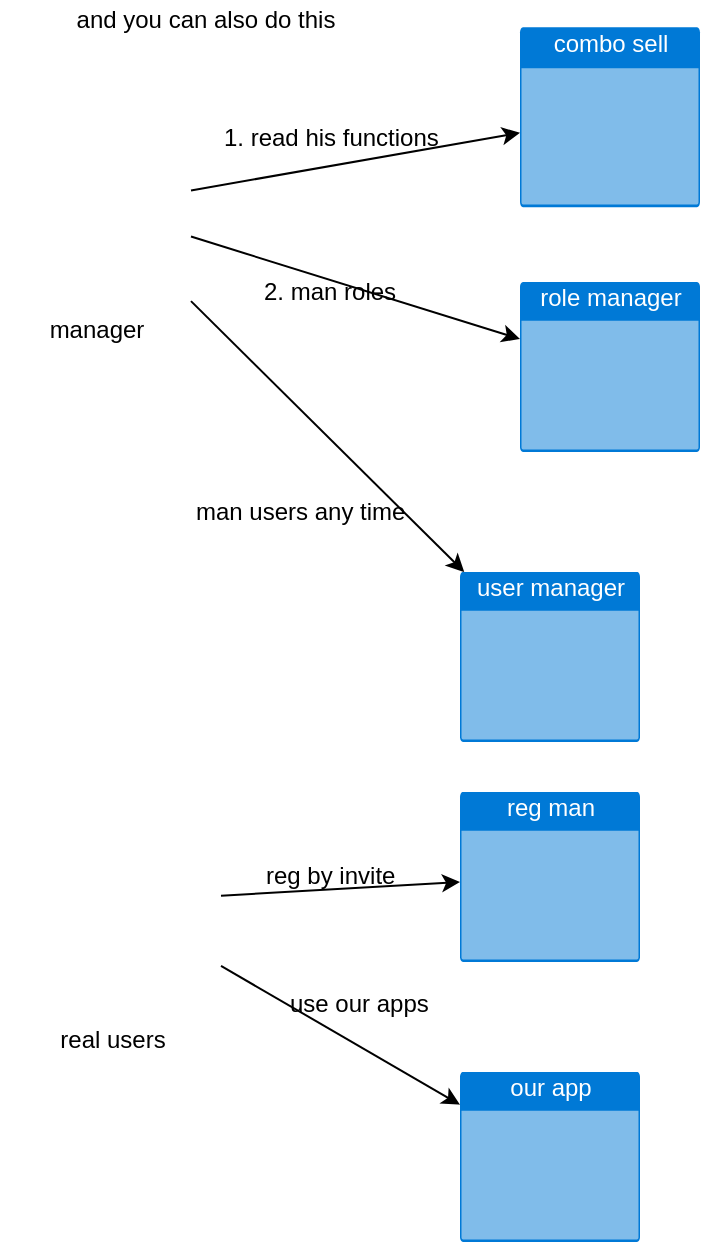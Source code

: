 <mxfile version="11.2.3" type="google" pages="1"><diagram id="wvJ6l8meMM1FJNYlkNcd" name="Page-1"><mxGraphModel dx="731" dy="390" grid="1" gridSize="10" guides="1" tooltips="1" connect="1" arrows="1" fold="1" page="1" pageScale="1" pageWidth="827" pageHeight="1169" math="0" shadow="0"><root><mxCell id="0"/><mxCell id="1" parent="0"/><mxCell id="s_UbjHlJoUrr3GWst9b7-1" value="and you can also do this" style="text;html=1;strokeColor=none;fillColor=none;align=center;verticalAlign=middle;whiteSpace=wrap;rounded=0;" vertex="1" parent="1"><mxGeometry x="128" y="104" width="190" height="20" as="geometry"/></mxCell><mxCell id="s_UbjHlJoUrr3GWst9b7-5" style="edgeStyle=none;rounded=0;orthogonalLoop=1;jettySize=auto;html=1;" edge="1" parent="1" source="s_UbjHlJoUrr3GWst9b7-15" target="s_UbjHlJoUrr3GWst9b7-13"><mxGeometry relative="1" as="geometry"><mxPoint x="199.868" y="244" as="sourcePoint"/></mxGeometry></mxCell><mxCell id="s_UbjHlJoUrr3GWst9b7-13" value="role manager" style="html=1;strokeColor=none;fillColor=#0079D6;labelPosition=center;verticalLabelPosition=middle;verticalAlign=top;align=center;fontSize=12;outlineConnect=0;spacingTop=-6;fontColor=#FFFFFF;shape=mxgraph.sitemap.page;" vertex="1" parent="1"><mxGeometry x="380" y="245" width="90" height="85" as="geometry"/></mxCell><mxCell id="s_UbjHlJoUrr3GWst9b7-17" style="rounded=0;orthogonalLoop=1;jettySize=auto;html=1;" edge="1" parent="1" source="s_UbjHlJoUrr3GWst9b7-15" target="s_UbjHlJoUrr3GWst9b7-16"><mxGeometry relative="1" as="geometry"/></mxCell><mxCell id="s_UbjHlJoUrr3GWst9b7-21" style="edgeStyle=none;rounded=0;orthogonalLoop=1;jettySize=auto;html=1;" edge="1" parent="1" source="s_UbjHlJoUrr3GWst9b7-15" target="s_UbjHlJoUrr3GWst9b7-20"><mxGeometry relative="1" as="geometry"/></mxCell><mxCell id="s_UbjHlJoUrr3GWst9b7-15" value="manager" style="shape=image;html=1;verticalAlign=top;verticalLabelPosition=bottom;labelBackgroundColor=#ffffff;imageAspect=0;aspect=fixed;image=https://cdn3.iconfinder.com/data/icons/emoticons-50/24/devil_emoticon_emoticons_emoji_emote-128.png" vertex="1" parent="1"><mxGeometry x="120.5" y="160" width="95" height="95" as="geometry"/></mxCell><mxCell id="s_UbjHlJoUrr3GWst9b7-16" value="combo sell" style="html=1;strokeColor=none;fillColor=#0079D6;labelPosition=center;verticalLabelPosition=middle;verticalAlign=top;align=center;fontSize=12;outlineConnect=0;spacingTop=-6;fontColor=#FFFFFF;shape=mxgraph.sitemap.page;" vertex="1" parent="1"><mxGeometry x="380" y="117.567" width="90" height="90" as="geometry"/></mxCell><mxCell id="s_UbjHlJoUrr3GWst9b7-18" value="1. read his functions" style="text;html=1;resizable=0;points=[];autosize=1;align=left;verticalAlign=top;spacingTop=-4;" vertex="1" parent="1"><mxGeometry x="230" y="162.5" width="120" height="10" as="geometry"/></mxCell><mxCell id="s_UbjHlJoUrr3GWst9b7-19" value="2. man roles" style="text;html=1;resizable=0;points=[];autosize=1;align=left;verticalAlign=top;spacingTop=-4;" vertex="1" parent="1"><mxGeometry x="250" y="240" width="80" height="10" as="geometry"/></mxCell><mxCell id="s_UbjHlJoUrr3GWst9b7-20" value="user manager" style="html=1;strokeColor=none;fillColor=#0079D6;labelPosition=center;verticalLabelPosition=middle;verticalAlign=top;align=center;fontSize=12;outlineConnect=0;spacingTop=-6;fontColor=#FFFFFF;shape=mxgraph.sitemap.page;" vertex="1" parent="1"><mxGeometry x="350" y="390" width="90" height="85" as="geometry"/></mxCell><mxCell id="s_UbjHlJoUrr3GWst9b7-22" value="man users any time" style="text;html=1;resizable=0;points=[];autosize=1;align=left;verticalAlign=top;spacingTop=-4;" vertex="1" parent="1"><mxGeometry x="215.5" y="350" width="120" height="10" as="geometry"/></mxCell><mxCell id="s_UbjHlJoUrr3GWst9b7-26" style="edgeStyle=none;rounded=0;orthogonalLoop=1;jettySize=auto;html=1;" edge="1" parent="1" source="s_UbjHlJoUrr3GWst9b7-23" target="s_UbjHlJoUrr3GWst9b7-25"><mxGeometry relative="1" as="geometry"/></mxCell><mxCell id="s_UbjHlJoUrr3GWst9b7-28" style="edgeStyle=none;rounded=0;orthogonalLoop=1;jettySize=auto;html=1;" edge="1" parent="1" source="s_UbjHlJoUrr3GWst9b7-23" target="s_UbjHlJoUrr3GWst9b7-24"><mxGeometry relative="1" as="geometry"/></mxCell><mxCell id="s_UbjHlJoUrr3GWst9b7-23" value="real users" style="shape=image;html=1;verticalAlign=top;verticalLabelPosition=bottom;labelBackgroundColor=#ffffff;imageAspect=0;aspect=fixed;image=https://cdn4.iconfinder.com/data/icons/emoticons-filled-two-color/614/1065_-_Devil-128.png" vertex="1" parent="1"><mxGeometry x="120.5" y="500" width="110" height="110" as="geometry"/></mxCell><mxCell id="s_UbjHlJoUrr3GWst9b7-24" value="our app" style="html=1;strokeColor=none;fillColor=#0079D6;labelPosition=center;verticalLabelPosition=middle;verticalAlign=top;align=center;fontSize=12;outlineConnect=0;spacingTop=-6;fontColor=#FFFFFF;shape=mxgraph.sitemap.page;" vertex="1" parent="1"><mxGeometry x="350" y="640" width="90" height="85" as="geometry"/></mxCell><mxCell id="s_UbjHlJoUrr3GWst9b7-25" value="reg man" style="html=1;strokeColor=none;fillColor=#0079D6;labelPosition=center;verticalLabelPosition=middle;verticalAlign=top;align=center;fontSize=12;outlineConnect=0;spacingTop=-6;fontColor=#FFFFFF;shape=mxgraph.sitemap.page;" vertex="1" parent="1"><mxGeometry x="350" y="500" width="90" height="85" as="geometry"/></mxCell><mxCell id="s_UbjHlJoUrr3GWst9b7-27" value="reg by invite" style="text;html=1;resizable=0;points=[];autosize=1;align=left;verticalAlign=top;spacingTop=-4;" vertex="1" parent="1"><mxGeometry x="250.5" y="532" width="80" height="10" as="geometry"/></mxCell><mxCell id="s_UbjHlJoUrr3GWst9b7-29" value="use our apps" style="text;html=1;resizable=0;points=[];autosize=1;align=left;verticalAlign=top;spacingTop=-4;" vertex="1" parent="1"><mxGeometry x="263" y="596" width="80" height="10" as="geometry"/></mxCell></root></mxGraphModel></diagram></mxfile>